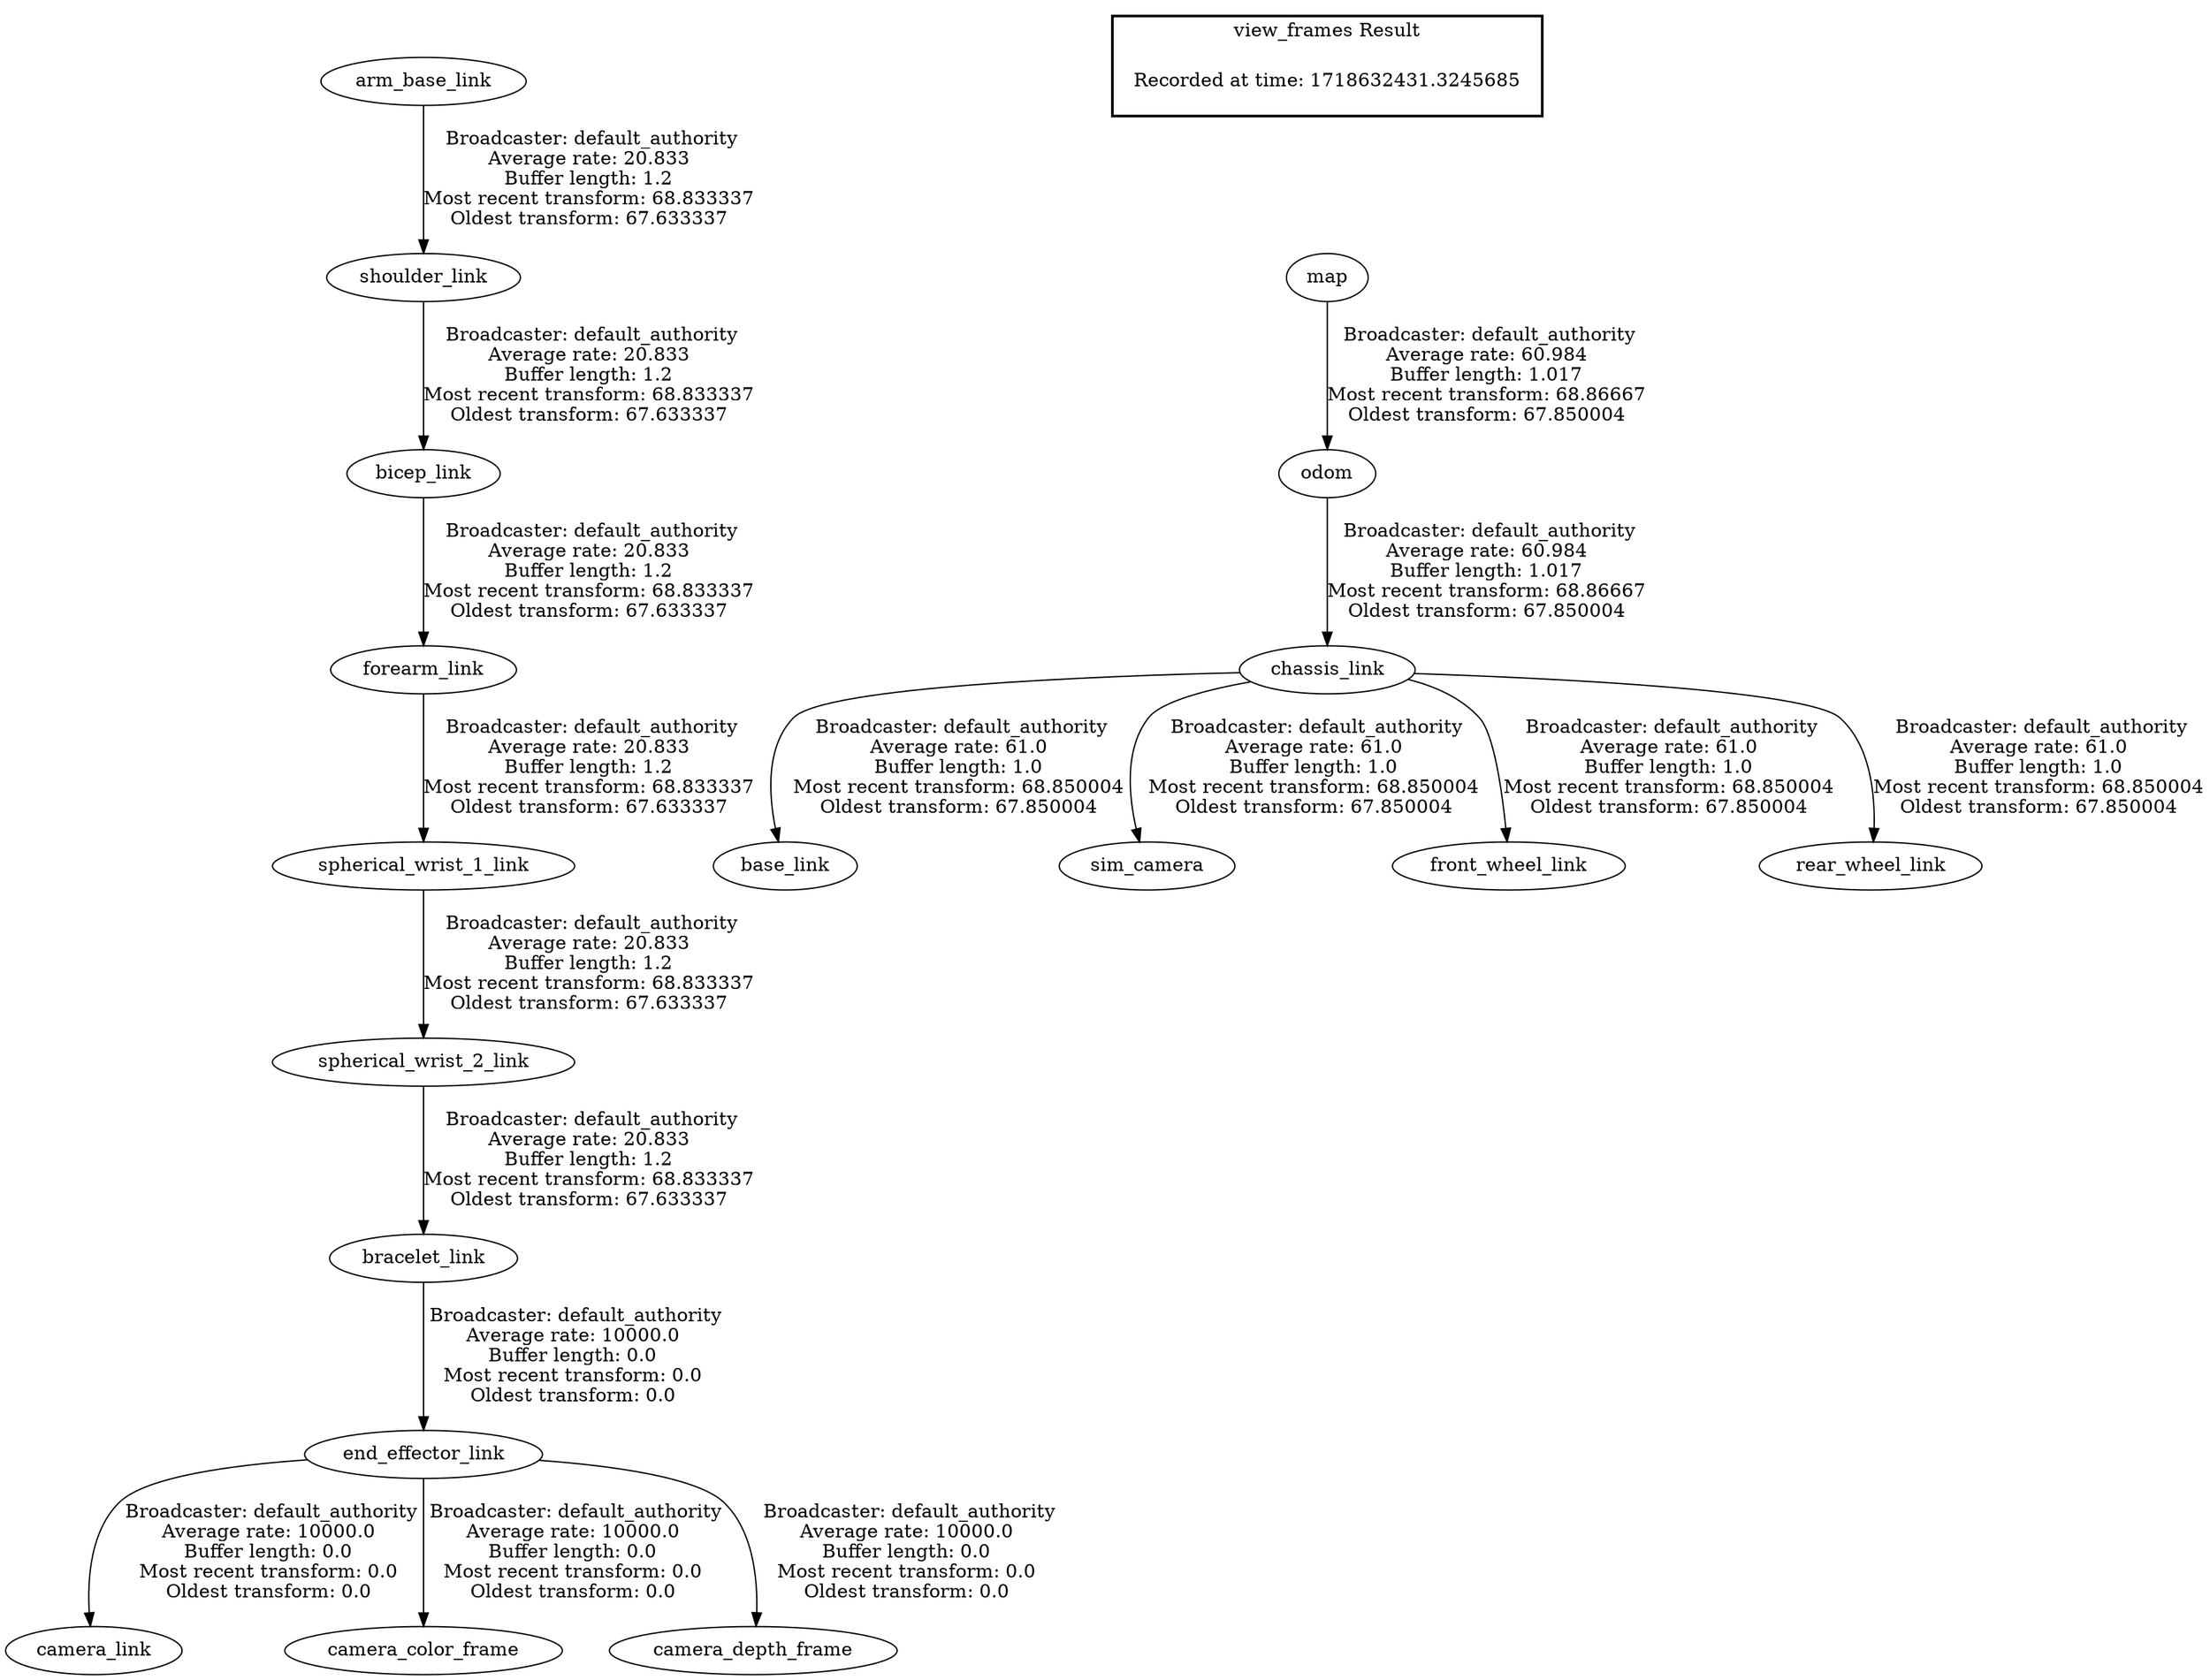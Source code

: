 digraph G {
"end_effector_link" -> "camera_link"[label=" Broadcaster: default_authority\nAverage rate: 10000.0\nBuffer length: 0.0\nMost recent transform: 0.0\nOldest transform: 0.0\n"];
"bracelet_link" -> "end_effector_link"[label=" Broadcaster: default_authority\nAverage rate: 10000.0\nBuffer length: 0.0\nMost recent transform: 0.0\nOldest transform: 0.0\n"];
"end_effector_link" -> "camera_color_frame"[label=" Broadcaster: default_authority\nAverage rate: 10000.0\nBuffer length: 0.0\nMost recent transform: 0.0\nOldest transform: 0.0\n"];
"end_effector_link" -> "camera_depth_frame"[label=" Broadcaster: default_authority\nAverage rate: 10000.0\nBuffer length: 0.0\nMost recent transform: 0.0\nOldest transform: 0.0\n"];
"spherical_wrist_2_link" -> "bracelet_link"[label=" Broadcaster: default_authority\nAverage rate: 20.833\nBuffer length: 1.2\nMost recent transform: 68.833337\nOldest transform: 67.633337\n"];
"arm_base_link" -> "shoulder_link"[label=" Broadcaster: default_authority\nAverage rate: 20.833\nBuffer length: 1.2\nMost recent transform: 68.833337\nOldest transform: 67.633337\n"];
"shoulder_link" -> "bicep_link"[label=" Broadcaster: default_authority\nAverage rate: 20.833\nBuffer length: 1.2\nMost recent transform: 68.833337\nOldest transform: 67.633337\n"];
"bicep_link" -> "forearm_link"[label=" Broadcaster: default_authority\nAverage rate: 20.833\nBuffer length: 1.2\nMost recent transform: 68.833337\nOldest transform: 67.633337\n"];
"forearm_link" -> "spherical_wrist_1_link"[label=" Broadcaster: default_authority\nAverage rate: 20.833\nBuffer length: 1.2\nMost recent transform: 68.833337\nOldest transform: 67.633337\n"];
"spherical_wrist_1_link" -> "spherical_wrist_2_link"[label=" Broadcaster: default_authority\nAverage rate: 20.833\nBuffer length: 1.2\nMost recent transform: 68.833337\nOldest transform: 67.633337\n"];
"map" -> "odom"[label=" Broadcaster: default_authority\nAverage rate: 60.984\nBuffer length: 1.017\nMost recent transform: 68.86667\nOldest transform: 67.850004\n"];
"odom" -> "chassis_link"[label=" Broadcaster: default_authority\nAverage rate: 60.984\nBuffer length: 1.017\nMost recent transform: 68.86667\nOldest transform: 67.850004\n"];
"chassis_link" -> "base_link"[label=" Broadcaster: default_authority\nAverage rate: 61.0\nBuffer length: 1.0\nMost recent transform: 68.850004\nOldest transform: 67.850004\n"];
"chassis_link" -> "sim_camera"[label=" Broadcaster: default_authority\nAverage rate: 61.0\nBuffer length: 1.0\nMost recent transform: 68.850004\nOldest transform: 67.850004\n"];
"chassis_link" -> "front_wheel_link"[label=" Broadcaster: default_authority\nAverage rate: 61.0\nBuffer length: 1.0\nMost recent transform: 68.850004\nOldest transform: 67.850004\n"];
"chassis_link" -> "rear_wheel_link"[label=" Broadcaster: default_authority\nAverage rate: 61.0\nBuffer length: 1.0\nMost recent transform: 68.850004\nOldest transform: 67.850004\n"];
edge [style=invis];
 subgraph cluster_legend { style=bold; color=black; label ="view_frames Result";
"Recorded at time: 1718632431.3245685"[ shape=plaintext ] ;
}->"map";
}